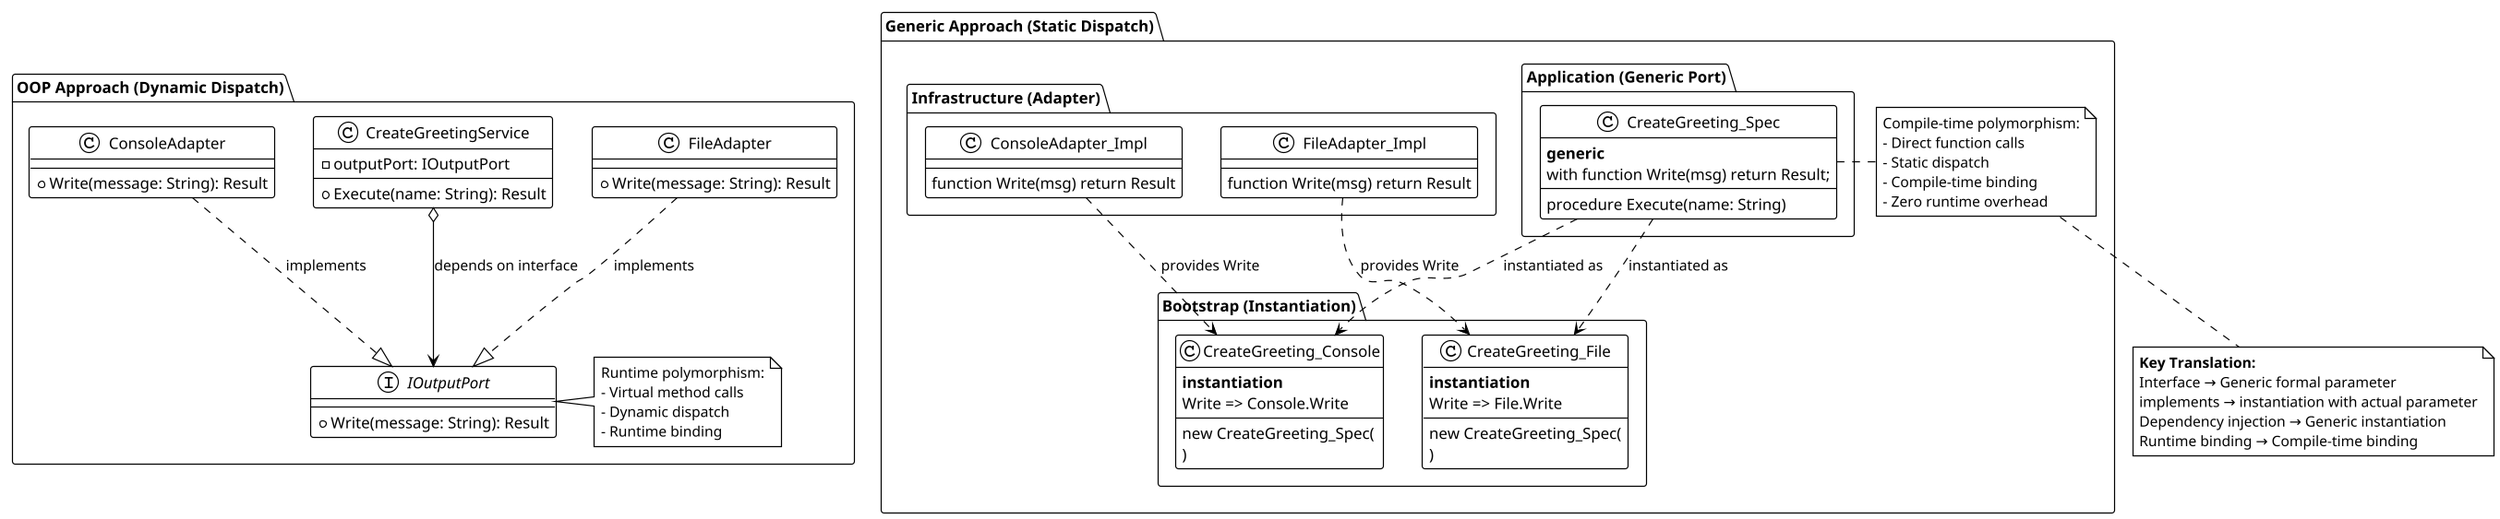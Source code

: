 @startuml OOP vs Generic Port-Adapter Pattern
!theme plain
scale 1.2

package "OOP Approach (Dynamic Dispatch)" {
  interface IOutputPort {
    +Write(message: String): Result
  }

  class CreateGreetingService {
    -outputPort: IOutputPort
    +Execute(name: String): Result
  }

  class ConsoleAdapter {
    +Write(message: String): Result
  }

  class FileAdapter {
    +Write(message: String): Result
  }

  CreateGreetingService o--> IOutputPort : depends on interface
  ConsoleAdapter ..|> IOutputPort : implements
  FileAdapter ..|> IOutputPort : implements

  note right of IOutputPort
    Runtime polymorphism:
    - Virtual method calls
    - Dynamic dispatch
    - Runtime binding
  end note
}

package "Generic Approach (Static Dispatch)" {
  package "Application (Generic Port)" {
    class "CreateGreeting_Spec" as GenericPort {
      **generic**
      with function Write(msg) return Result;
      --
      procedure Execute(name: String)
    }
  }

  package "Infrastructure (Adapter)" {
    class ConsoleAdapter_Impl {
      function Write(msg) return Result
    }

    class FileAdapter_Impl {
      function Write(msg) return Result
    }
  }

  package "Bootstrap (Instantiation)" {
    class "CreateGreeting_Console" as Inst1 {
      **instantiation**
      new CreateGreeting_Spec(
        Write => Console.Write
      )
    }

    class "CreateGreeting_File" as Inst2 {
      **instantiation**
      new CreateGreeting_Spec(
        Write => File.Write
      )
    }
  }

  GenericPort ..> Inst1 : instantiated as
  GenericPort ..> Inst2 : instantiated as
  ConsoleAdapter_Impl ..> Inst1 : provides Write
  FileAdapter_Impl ..> Inst2 : provides Write

  note right of GenericPort
    Compile-time polymorphism:
    - Direct function calls
    - Static dispatch
    - Compile-time binding
    - Zero runtime overhead
  end note
}

note bottom
**Key Translation:**
Interface → Generic formal parameter
implements → instantiation with actual parameter
Dependency injection → Generic instantiation
Runtime binding → Compile-time binding
end note

@enduml
